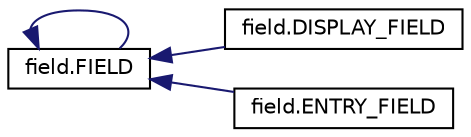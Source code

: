 digraph "Graphical Class Hierarchy"
{
  edge [fontname="Helvetica",fontsize="10",labelfontname="Helvetica",labelfontsize="10"];
  node [fontname="Helvetica",fontsize="10",shape=record];
  rankdir="LR";
  Node0 [label="object",height=0.2,width=0.4,color="grey75", fillcolor="white", style="filled"];
  Node0 -> Node0 [dir="back",color="midnightblue",fontsize="10",style="solid",fontname="Helvetica"];
  Node0 [label="field.FIELD",height=0.2,width=0.4,color="black", fillcolor="white", style="filled",URL="$classfield_1_1FIELD.html",tooltip="The FIELD Class is the parent class to ENTRY_FIELD and DISPLAY_FIELD. "];
  Node0 -> Node1 [dir="back",color="midnightblue",fontsize="10",style="solid",fontname="Helvetica"];
  Node1 [label="field.DISPLAY_FIELD",height=0.2,width=0.4,color="black", fillcolor="white", style="filled",URL="$classfield_1_1DISPLAY__FIELD.html"];
  Node0 -> Node2 [dir="back",color="midnightblue",fontsize="10",style="solid",fontname="Helvetica"];
  Node2 [label="field.ENTRY_FIELD",height=0.2,width=0.4,color="black", fillcolor="white", style="filled",URL="$classfield_1_1ENTRY__FIELD.html"];
}
